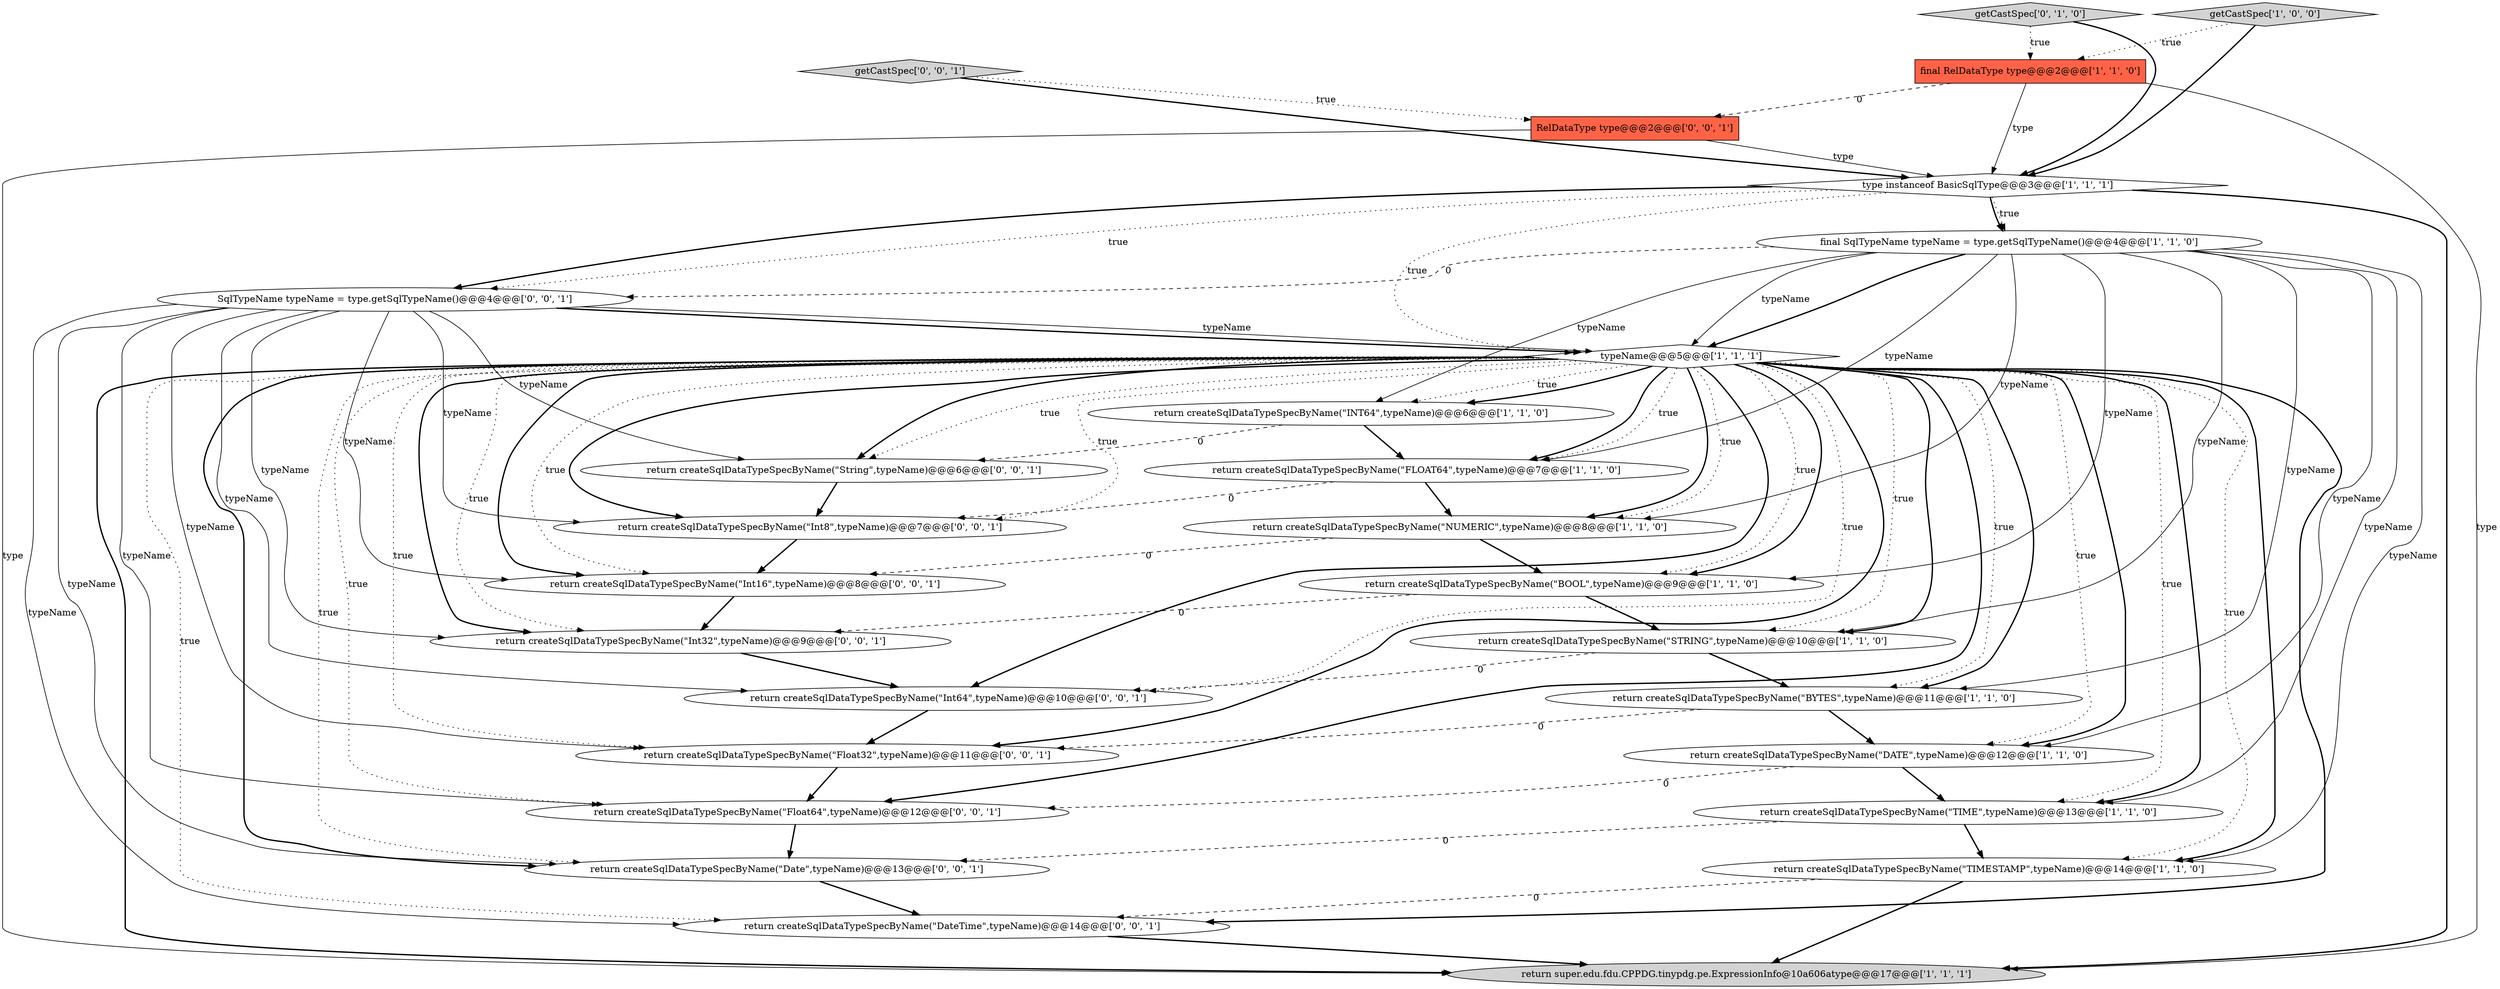 digraph {
1 [style = filled, label = "getCastSpec['1', '0', '0']", fillcolor = lightgray, shape = diamond image = "AAA0AAABBB1BBB"];
5 [style = filled, label = "return createSqlDataTypeSpecByName(\"BOOL\",typeName)@@@9@@@['1', '1', '0']", fillcolor = white, shape = ellipse image = "AAA0AAABBB1BBB"];
20 [style = filled, label = "return createSqlDataTypeSpecByName(\"String\",typeName)@@@6@@@['0', '0', '1']", fillcolor = white, shape = ellipse image = "AAA0AAABBB3BBB"];
2 [style = filled, label = "return createSqlDataTypeSpecByName(\"TIMESTAMP\",typeName)@@@14@@@['1', '1', '0']", fillcolor = white, shape = ellipse image = "AAA0AAABBB1BBB"];
17 [style = filled, label = "return createSqlDataTypeSpecByName(\"Int32\",typeName)@@@9@@@['0', '0', '1']", fillcolor = white, shape = ellipse image = "AAA0AAABBB3BBB"];
14 [style = filled, label = "return createSqlDataTypeSpecByName(\"FLOAT64\",typeName)@@@7@@@['1', '1', '0']", fillcolor = white, shape = ellipse image = "AAA0AAABBB1BBB"];
3 [style = filled, label = "final SqlTypeName typeName = type.getSqlTypeName()@@@4@@@['1', '1', '0']", fillcolor = white, shape = ellipse image = "AAA0AAABBB1BBB"];
10 [style = filled, label = "return createSqlDataTypeSpecByName(\"TIME\",typeName)@@@13@@@['1', '1', '0']", fillcolor = white, shape = ellipse image = "AAA0AAABBB1BBB"];
0 [style = filled, label = "return createSqlDataTypeSpecByName(\"DATE\",typeName)@@@12@@@['1', '1', '0']", fillcolor = white, shape = ellipse image = "AAA0AAABBB1BBB"];
22 [style = filled, label = "return createSqlDataTypeSpecByName(\"Float64\",typeName)@@@12@@@['0', '0', '1']", fillcolor = white, shape = ellipse image = "AAA0AAABBB3BBB"];
6 [style = filled, label = "type instanceof BasicSqlType@@@3@@@['1', '1', '1']", fillcolor = white, shape = diamond image = "AAA0AAABBB1BBB"];
15 [style = filled, label = "getCastSpec['0', '1', '0']", fillcolor = lightgray, shape = diamond image = "AAA0AAABBB2BBB"];
4 [style = filled, label = "return super.edu.fdu.CPPDG.tinypdg.pe.ExpressionInfo@10a606atype@@@17@@@['1', '1', '1']", fillcolor = lightgray, shape = ellipse image = "AAA0AAABBB1BBB"];
11 [style = filled, label = "return createSqlDataTypeSpecByName(\"NUMERIC\",typeName)@@@8@@@['1', '1', '0']", fillcolor = white, shape = ellipse image = "AAA0AAABBB1BBB"];
23 [style = filled, label = "RelDataType type@@@2@@@['0', '0', '1']", fillcolor = tomato, shape = box image = "AAA0AAABBB3BBB"];
8 [style = filled, label = "return createSqlDataTypeSpecByName(\"BYTES\",typeName)@@@11@@@['1', '1', '0']", fillcolor = white, shape = ellipse image = "AAA0AAABBB1BBB"];
26 [style = filled, label = "return createSqlDataTypeSpecByName(\"Int64\",typeName)@@@10@@@['0', '0', '1']", fillcolor = white, shape = ellipse image = "AAA0AAABBB3BBB"];
18 [style = filled, label = "return createSqlDataTypeSpecByName(\"Date\",typeName)@@@13@@@['0', '0', '1']", fillcolor = white, shape = ellipse image = "AAA0AAABBB3BBB"];
27 [style = filled, label = "return createSqlDataTypeSpecByName(\"Int8\",typeName)@@@7@@@['0', '0', '1']", fillcolor = white, shape = ellipse image = "AAA0AAABBB3BBB"];
9 [style = filled, label = "return createSqlDataTypeSpecByName(\"INT64\",typeName)@@@6@@@['1', '1', '0']", fillcolor = white, shape = ellipse image = "AAA0AAABBB1BBB"];
16 [style = filled, label = "return createSqlDataTypeSpecByName(\"Int16\",typeName)@@@8@@@['0', '0', '1']", fillcolor = white, shape = ellipse image = "AAA0AAABBB3BBB"];
13 [style = filled, label = "typeName@@@5@@@['1', '1', '1']", fillcolor = white, shape = diamond image = "AAA0AAABBB1BBB"];
19 [style = filled, label = "SqlTypeName typeName = type.getSqlTypeName()@@@4@@@['0', '0', '1']", fillcolor = white, shape = ellipse image = "AAA0AAABBB3BBB"];
12 [style = filled, label = "return createSqlDataTypeSpecByName(\"STRING\",typeName)@@@10@@@['1', '1', '0']", fillcolor = white, shape = ellipse image = "AAA0AAABBB1BBB"];
24 [style = filled, label = "return createSqlDataTypeSpecByName(\"Float32\",typeName)@@@11@@@['0', '0', '1']", fillcolor = white, shape = ellipse image = "AAA0AAABBB3BBB"];
25 [style = filled, label = "getCastSpec['0', '0', '1']", fillcolor = lightgray, shape = diamond image = "AAA0AAABBB3BBB"];
7 [style = filled, label = "final RelDataType type@@@2@@@['1', '1', '0']", fillcolor = tomato, shape = box image = "AAA0AAABBB1BBB"];
21 [style = filled, label = "return createSqlDataTypeSpecByName(\"DateTime\",typeName)@@@14@@@['0', '0', '1']", fillcolor = white, shape = ellipse image = "AAA0AAABBB3BBB"];
13->24 [style = dotted, label="true"];
6->3 [style = bold, label=""];
13->27 [style = dotted, label="true"];
11->16 [style = dashed, label="0"];
13->20 [style = dotted, label="true"];
7->6 [style = solid, label="type"];
13->5 [style = dotted, label="true"];
15->7 [style = dotted, label="true"];
13->10 [style = dotted, label="true"];
25->6 [style = bold, label=""];
6->19 [style = dotted, label="true"];
20->27 [style = bold, label=""];
8->0 [style = bold, label=""];
12->26 [style = dashed, label="0"];
13->17 [style = bold, label=""];
19->17 [style = solid, label="typeName"];
3->5 [style = solid, label="typeName"];
13->21 [style = dotted, label="true"];
7->4 [style = solid, label="type"];
9->14 [style = bold, label=""];
13->22 [style = bold, label=""];
19->27 [style = solid, label="typeName"];
6->3 [style = dotted, label="true"];
14->11 [style = bold, label=""];
13->14 [style = bold, label=""];
10->18 [style = dashed, label="0"];
13->9 [style = dotted, label="true"];
13->17 [style = dotted, label="true"];
19->18 [style = solid, label="typeName"];
19->20 [style = solid, label="typeName"];
6->13 [style = dotted, label="true"];
16->17 [style = bold, label=""];
27->16 [style = bold, label=""];
26->24 [style = bold, label=""];
2->4 [style = bold, label=""];
13->11 [style = bold, label=""];
13->16 [style = bold, label=""];
19->16 [style = solid, label="typeName"];
3->11 [style = solid, label="typeName"];
6->4 [style = bold, label=""];
22->18 [style = bold, label=""];
3->13 [style = solid, label="typeName"];
13->12 [style = bold, label=""];
3->8 [style = solid, label="typeName"];
13->22 [style = dotted, label="true"];
19->13 [style = bold, label=""];
2->21 [style = dashed, label="0"];
13->0 [style = dotted, label="true"];
13->5 [style = bold, label=""];
10->2 [style = bold, label=""];
25->23 [style = dotted, label="true"];
19->13 [style = solid, label="typeName"];
13->18 [style = bold, label=""];
13->0 [style = bold, label=""];
21->4 [style = bold, label=""];
13->10 [style = bold, label=""];
13->16 [style = dotted, label="true"];
13->18 [style = dotted, label="true"];
7->23 [style = dashed, label="0"];
13->24 [style = bold, label=""];
19->24 [style = solid, label="typeName"];
13->26 [style = dotted, label="true"];
19->22 [style = solid, label="typeName"];
23->4 [style = solid, label="type"];
19->21 [style = solid, label="typeName"];
19->26 [style = solid, label="typeName"];
13->2 [style = dotted, label="true"];
3->0 [style = solid, label="typeName"];
11->5 [style = bold, label=""];
1->6 [style = bold, label=""];
13->27 [style = bold, label=""];
3->9 [style = solid, label="typeName"];
5->17 [style = dashed, label="0"];
13->8 [style = dotted, label="true"];
13->26 [style = bold, label=""];
12->8 [style = bold, label=""];
3->14 [style = solid, label="typeName"];
13->11 [style = dotted, label="true"];
13->9 [style = bold, label=""];
18->21 [style = bold, label=""];
13->14 [style = dotted, label="true"];
3->10 [style = solid, label="typeName"];
13->2 [style = bold, label=""];
23->6 [style = solid, label="type"];
9->20 [style = dashed, label="0"];
17->26 [style = bold, label=""];
13->12 [style = dotted, label="true"];
15->6 [style = bold, label=""];
6->19 [style = bold, label=""];
8->24 [style = dashed, label="0"];
24->22 [style = bold, label=""];
14->27 [style = dashed, label="0"];
0->22 [style = dashed, label="0"];
3->19 [style = dashed, label="0"];
1->7 [style = dotted, label="true"];
0->10 [style = bold, label=""];
3->12 [style = solid, label="typeName"];
5->12 [style = bold, label=""];
3->13 [style = bold, label=""];
13->8 [style = bold, label=""];
13->21 [style = bold, label=""];
13->4 [style = bold, label=""];
3->2 [style = solid, label="typeName"];
13->20 [style = bold, label=""];
}
